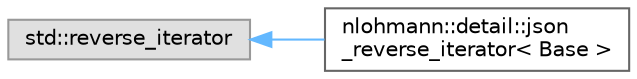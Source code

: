 digraph "Graphical Class Hierarchy"
{
 // INTERACTIVE_SVG=YES
 // LATEX_PDF_SIZE
  bgcolor="transparent";
  edge [fontname=Helvetica,fontsize=10,labelfontname=Helvetica,labelfontsize=10];
  node [fontname=Helvetica,fontsize=10,shape=box,height=0.2,width=0.4];
  rankdir="LR";
  Node0 [id="Node000000",label="std::reverse_iterator",height=0.2,width=0.4,color="grey60", fillcolor="#E0E0E0", style="filled",tooltip=" "];
  Node0 -> Node1 [id="edge112_Node000000_Node000001",dir="back",color="steelblue1",style="solid",tooltip=" "];
  Node1 [id="Node000001",label="nlohmann::detail::json\l_reverse_iterator\< Base \>",height=0.2,width=0.4,color="grey40", fillcolor="white", style="filled",URL="$a01209.html",tooltip="a template for a reverse iterator class"];
}
